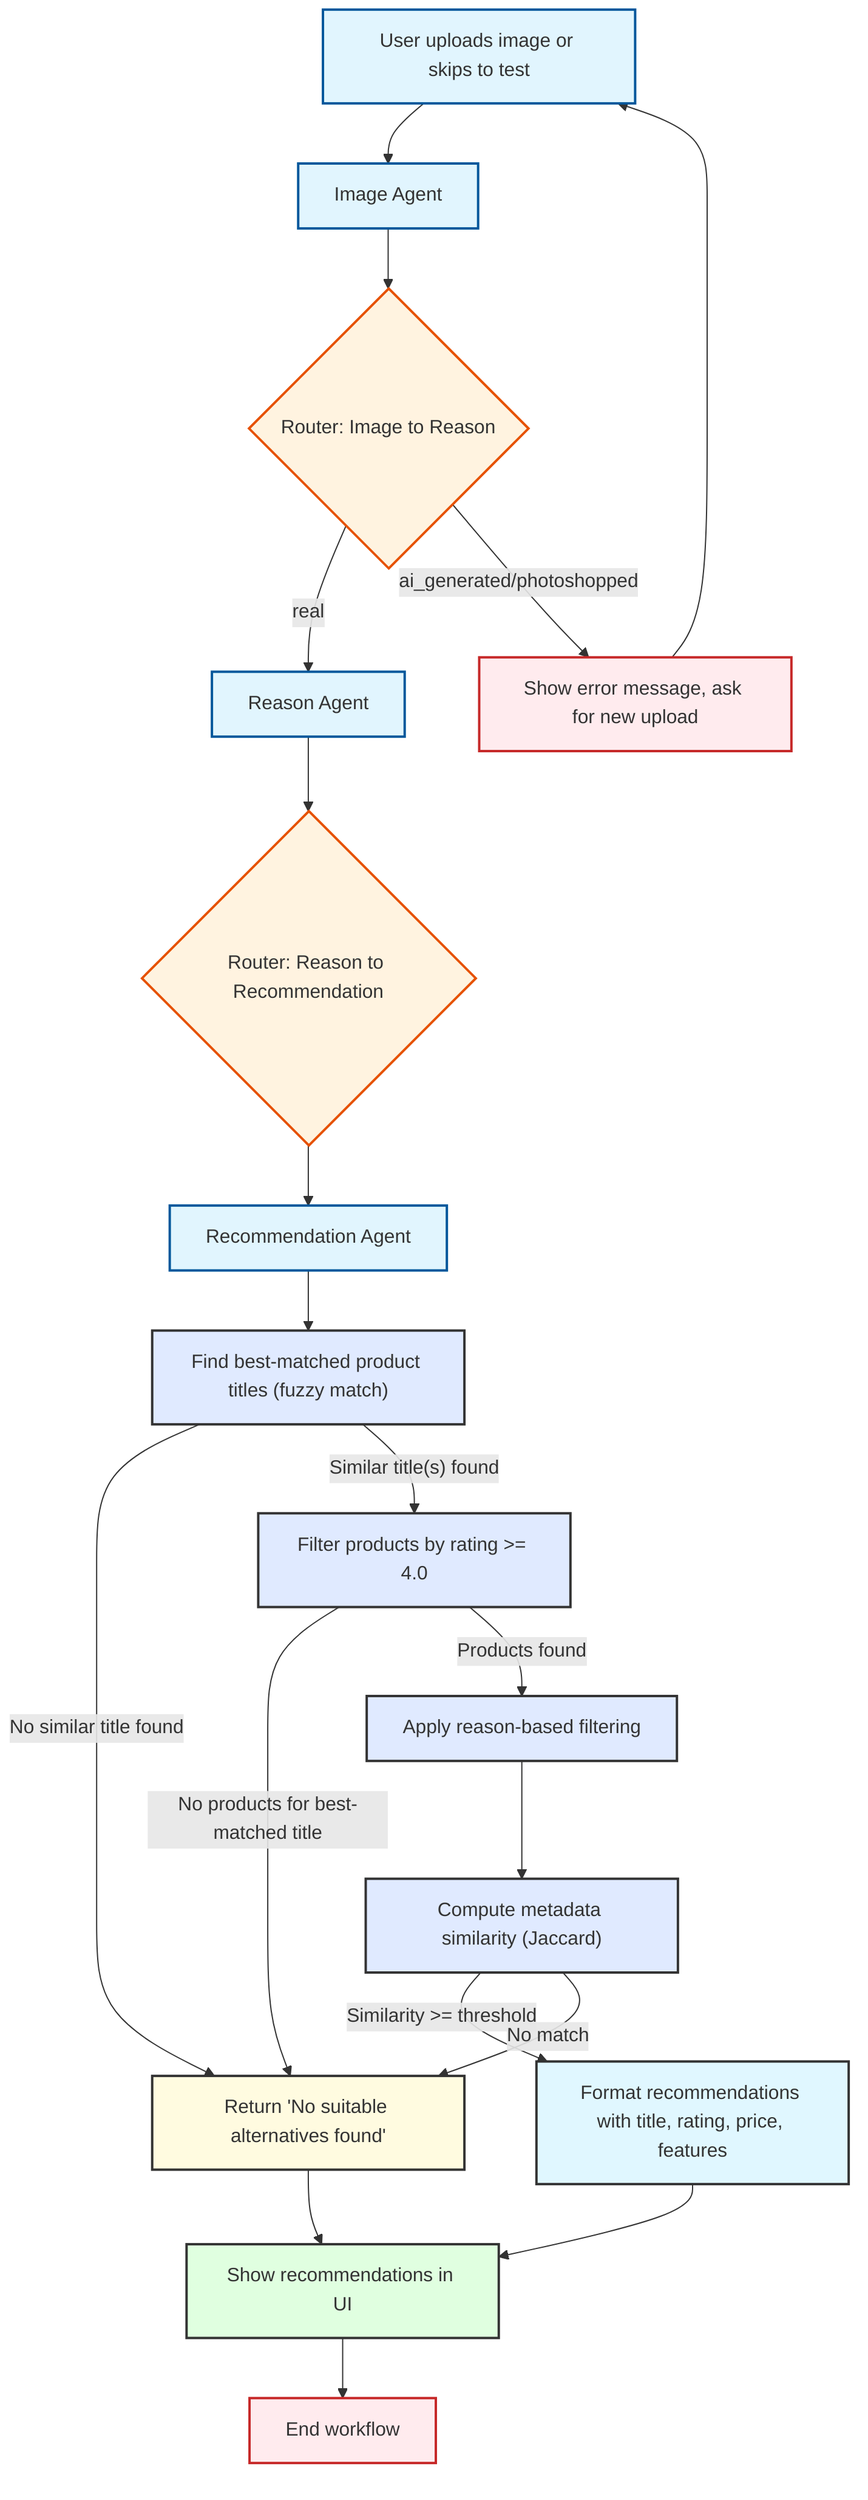 flowchart TD
    A["User uploads image or skips to test"] --> B["Image Agent"]
    B --> C{"Router: Image to Reason"}
    C -- "real" --> D["Reason Agent"]
    C -- "ai_generated/photoshopped" --> E["Show error message, ask for new upload"]
    E --> A
    D --> F{"Router: Reason to Recommendation"}
    F --> G["Recommendation Agent"]
    
    G --> I["Find best-matched product titles (fuzzy match)"]
    I -- "No similar title found" --> J["Return 'No suitable alternatives found'"]
    I -- "Similar title(s) found" --> K["Filter products by rating >= 4.0"]
    K -- "No products for best-matched title" --> J
    K -- "Products found" --> L["Apply reason-based filtering"]
    L --> M["Compute metadata similarity (Jaccard)"]
    M -- "Similarity >= threshold" --> N["Format recommendations with title, rating, price, features"]
    M -- "No match" --> J
    N --> O["Show recommendations in UI"]
    J --> O
    O --> P["End workflow"]
    
    style A fill:#e1f5fe,stroke:#01579b,stroke-width:2px
    style B fill:#e1f5fe,stroke:#01579b,stroke-width:2px
    style D fill:#e1f5fe,stroke:#01579b,stroke-width:2px
    style G fill:#e1f5fe,stroke:#01579b,stroke-width:2px
    style C fill:#fff3e0,stroke:#e65100,stroke-width:2px
    style F fill:#fff3e0,stroke:#e65100,stroke-width:2px
    style E fill:#ffebee,stroke:#c62828,stroke-width:2px
    style P fill:#ffebee,stroke:#c62828,stroke-width:2px
    style O fill:#e0ffe0,stroke:#333,stroke-width:2px
    style N fill:#e0f7ff,stroke:#333,stroke-width:2px
    style J fill:#fffbe0,stroke:#333,stroke-width:2px
    style I fill:#e0eaff,stroke:#333,stroke-width:2px
    style K fill:#e0eaff,stroke:#333,stroke-width:2px
    style L fill:#e0eaff,stroke:#333,stroke-width:2px
    style M fill:#e0eaff,stroke:#333,stroke-width:2px